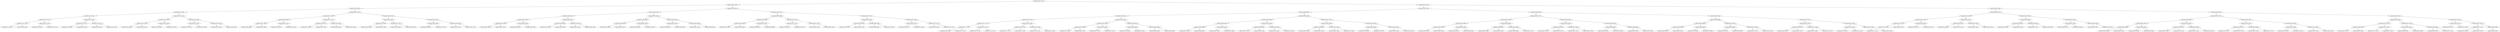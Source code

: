 digraph G{
1361243352 [label="Node{data=[4747, 4747]}"]
1361243352 -> 1580985854
1580985854 [label="Node{data=[3618, 3618]}"]
1580985854 -> 301142300
301142300 [label="Node{data=[2805, 2805]}"]
301142300 -> 2045043821
2045043821 [label="Node{data=[2243, 2243]}"]
2045043821 -> 1063682981
1063682981 [label="Node{data=[2235, 2235]}"]
1063682981 -> 1043586474
1043586474 [label="Node{data=[2161, 2161]}"]
1043586474 -> 927023233
927023233 [label="Node{data=[1224, 1224]}"]
927023233 -> 1775771016
1775771016 [label="Node{data=[1219, 1219]}"]
927023233 -> 1646842045
1646842045 [label="Node{data=[2039, 2039]}"]
1043586474 -> 1121357791
1121357791 [label="Node{data=[2233, 2233]}"]
1121357791 -> 2133756492
2133756492 [label="Node{data=[2232, 2232]}"]
1121357791 -> 1446247548
1446247548 [label="Node{data=[2234, 2234]}"]
1063682981 -> 1924821823
1924821823 [label="Node{data=[2239, 2239]}"]
1924821823 -> 82096832
82096832 [label="Node{data=[2237, 2237]}"]
82096832 -> 252912890
252912890 [label="Node{data=[2236, 2236]}"]
82096832 -> 1183512952
1183512952 [label="Node{data=[2238, 2238]}"]
1924821823 -> 1736984861
1736984861 [label="Node{data=[2241, 2241]}"]
1736984861 -> 1188795806
1188795806 [label="Node{data=[2240, 2240]}"]
1736984861 -> 1358515531
1358515531 [label="Node{data=[2242, 2242]}"]
2045043821 -> 1093218069
1093218069 [label="Node{data=[2251, 2251]}"]
1093218069 -> 1682720396
1682720396 [label="Node{data=[2247, 2247]}"]
1682720396 -> 2116110590
2116110590 [label="Node{data=[2245, 2245]}"]
2116110590 -> 1688785252
1688785252 [label="Node{data=[2244, 2244]}"]
2116110590 -> 1827740515
1827740515 [label="Node{data=[2246, 2246]}"]
1682720396 -> 1779390551
1779390551 [label="Node{data=[2249, 2249]}"]
1779390551 -> 513641296
513641296 [label="Node{data=[2248, 2248]}"]
1779390551 -> 1008486934
1008486934 [label="Node{data=[2250, 2250]}"]
1093218069 -> 1481794805
1481794805 [label="Node{data=[2364, 2364]}"]
1481794805 -> 1217348168
1217348168 [label="Node{data=[2253, 2253]}"]
1217348168 -> 976914178
976914178 [label="Node{data=[2252, 2252]}"]
1217348168 -> 1688745641
1688745641 [label="Node{data=[2336, 2336]}"]
1481794805 -> 790008581
790008581 [label="Node{data=[2428, 2428]}"]
790008581 -> 498665901
498665901 [label="Node{data=[2418, 2418]}"]
790008581 -> 1934991247
1934991247 [label="Node{data=[2804, 2804]}"]
301142300 -> 1458430514
1458430514 [label="Node{data=[2821, 2821]}"]
1458430514 -> 1308155217
1308155217 [label="Node{data=[2813, 2813]}"]
1308155217 -> 416895266
416895266 [label="Node{data=[2809, 2809]}"]
416895266 -> 1194269777
1194269777 [label="Node{data=[2807, 2807]}"]
1194269777 -> 2129304308
2129304308 [label="Node{data=[2806, 2806]}"]
1194269777 -> 1978913325
1978913325 [label="Node{data=[2808, 2808]}"]
416895266 -> 661769712
661769712 [label="Node{data=[2811, 2811]}"]
661769712 -> 411271387
411271387 [label="Node{data=[2810, 2810]}"]
661769712 -> 848598021
848598021 [label="Node{data=[2812, 2812]}"]
1308155217 -> 1495096000
1495096000 [label="Node{data=[2817, 2817]}"]
1495096000 -> 1881801310
1881801310 [label="Node{data=[2815, 2815]}"]
1881801310 -> 1949028824
1949028824 [label="Node{data=[2814, 2814]}"]
1881801310 -> 1644775396
1644775396 [label="Node{data=[2816, 2816]}"]
1495096000 -> 1366411839
1366411839 [label="Node{data=[2819, 2819]}"]
1366411839 -> 1902709437
1902709437 [label="Node{data=[2818, 2818]}"]
1366411839 -> 1533456473
1533456473 [label="Node{data=[2820, 2820]}"]
1458430514 -> 1945696950
1945696950 [label="Node{data=[2860, 2860]}"]
1945696950 -> 738715332
738715332 [label="Node{data=[2825, 2825]}"]
738715332 -> 352464155
352464155 [label="Node{data=[2823, 2823]}"]
352464155 -> 2064163738
2064163738 [label="Node{data=[2822, 2822]}"]
352464155 -> 1334954759
1334954759 [label="Node{data=[2824, 2824]}"]
738715332 -> 1546855927
1546855927 [label="Node{data=[2827, 2827]}"]
1546855927 -> 1490923935
1490923935 [label="Node{data=[2826, 2826]}"]
1546855927 -> 1727516013
1727516013 [label="Node{data=[2828, 2828]}"]
1945696950 -> 662694727
662694727 [label="Node{data=[3614, 3614]}"]
662694727 -> 1655078594
1655078594 [label="Node{data=[3590, 3590]}"]
1655078594 -> 1472358976
1472358976 [label="Node{data=[3390, 3390]}"]
1655078594 -> 252074352
252074352 [label="Node{data=[3613, 3613]}"]
662694727 -> 1467723268
1467723268 [label="Node{data=[3616, 3616]}"]
1467723268 -> 108698183
108698183 [label="Node{data=[3615, 3615]}"]
1467723268 -> 1118724258
1118724258 [label="Node{data=[3617, 3617]}"]
1580985854 -> 2136898654
2136898654 [label="Node{data=[3650, 3650]}"]
2136898654 -> 1977611839
1977611839 [label="Node{data=[3634, 3634]}"]
1977611839 -> 665182817
665182817 [label="Node{data=[3626, 3626]}"]
665182817 -> 373243207
373243207 [label="Node{data=[3622, 3622]}"]
373243207 -> 437194578
437194578 [label="Node{data=[3620, 3620]}"]
437194578 -> 275479586
275479586 [label="Node{data=[3619, 3619]}"]
437194578 -> 416625316
416625316 [label="Node{data=[3621, 3621]}"]
373243207 -> 2012213756
2012213756 [label="Node{data=[3624, 3624]}"]
2012213756 -> 360191436
360191436 [label="Node{data=[3623, 3623]}"]
2012213756 -> 1580851501
1580851501 [label="Node{data=[3625, 3625]}"]
665182817 -> 1867036764
1867036764 [label="Node{data=[3630, 3630]}"]
1867036764 -> 1730200664
1730200664 [label="Node{data=[3628, 3628]}"]
1730200664 -> 849570565
849570565 [label="Node{data=[3627, 3627]}"]
1730200664 -> 587388149
587388149 [label="Node{data=[3629, 3629]}"]
1867036764 -> 161616529
161616529 [label="Node{data=[3632, 3632]}"]
161616529 -> 1757480441
1757480441 [label="Node{data=[3631, 3631]}"]
161616529 -> 1091805351
1091805351 [label="Node{data=[3633, 3633]}"]
1977611839 -> 1946378508
1946378508 [label="Node{data=[3642, 3642]}"]
1946378508 -> 1840038791
1840038791 [label="Node{data=[3638, 3638]}"]
1840038791 -> 228785414
228785414 [label="Node{data=[3636, 3636]}"]
228785414 -> 1374188173
1374188173 [label="Node{data=[3635, 3635]}"]
228785414 -> 1049391805
1049391805 [label="Node{data=[3637, 3637]}"]
1840038791 -> 901201424
901201424 [label="Node{data=[3640, 3640]}"]
901201424 -> 803712877
803712877 [label="Node{data=[3639, 3639]}"]
901201424 -> 1032444934
1032444934 [label="Node{data=[3641, 3641]}"]
1946378508 -> 1624066192
1624066192 [label="Node{data=[3646, 3646]}"]
1624066192 -> 1820765479
1820765479 [label="Node{data=[3644, 3644]}"]
1820765479 -> 2122902301
2122902301 [label="Node{data=[3643, 3643]}"]
1820765479 -> 219308326
219308326 [label="Node{data=[3645, 3645]}"]
1624066192 -> 118567388
118567388 [label="Node{data=[3648, 3648]}"]
118567388 -> 1579633548
1579633548 [label="Node{data=[3647, 3647]}"]
118567388 -> 1741587286
1741587286 [label="Node{data=[3649, 3649]}"]
2136898654 -> 2043401688
2043401688 [label="Node{data=[3977, 3977]}"]
2043401688 -> 2010809580
2010809580 [label="Node{data=[3969, 3969]}"]
2010809580 -> 323345072
323345072 [label="Node{data=[3965, 3965]}"]
323345072 -> 143293
143293 [label="Node{data=[3652, 3652]}"]
143293 -> 666918768
666918768 [label="Node{data=[3651, 3651]}"]
143293 -> 77484672
77484672 [label="Node{data=[3653, 3653]}"]
323345072 -> 968071417
968071417 [label="Node{data=[3967, 3967]}"]
968071417 -> 685586357
685586357 [label="Node{data=[3966, 3966]}"]
968071417 -> 222545409
222545409 [label="Node{data=[3968, 3968]}"]
2010809580 -> 2076155771
2076155771 [label="Node{data=[3973, 3973]}"]
2076155771 -> 1592698021
1592698021 [label="Node{data=[3971, 3971]}"]
1592698021 -> 533676114
533676114 [label="Node{data=[3970, 3970]}"]
1592698021 -> 212856420
212856420 [label="Node{data=[3972, 3972]}"]
2076155771 -> 200080589
200080589 [label="Node{data=[3975, 3975]}"]
200080589 -> 546089625
546089625 [label="Node{data=[3974, 3974]}"]
200080589 -> 1168421642
1168421642 [label="Node{data=[3976, 3976]}"]
2043401688 -> 915126548
915126548 [label="Node{data=[4671, 4671]}"]
915126548 -> 1517101468
1517101468 [label="Node{data=[4349, 4349]}"]
1517101468 -> 535855146
535855146 [label="Node{data=[3979, 3979]}"]
535855146 -> 2133609533
2133609533 [label="Node{data=[3978, 3978]}"]
535855146 -> 335813077
335813077 [label="Node{data=[4333, 4333]}"]
1517101468 -> 668384008
668384008 [label="Node{data=[4669, 4669]}"]
668384008 -> 1010601480
1010601480 [label="Node{data=[4668, 4668]}"]
668384008 -> 560754710
560754710 [label="Node{data=[4670, 4670]}"]
915126548 -> 361897823
361897823 [label="Node{data=[4675, 4675]}"]
361897823 -> 126810142
126810142 [label="Node{data=[4673, 4673]}"]
126810142 -> 1603955241
1603955241 [label="Node{data=[4672, 4672]}"]
126810142 -> 498359564
498359564 [label="Node{data=[4674, 4674]}"]
361897823 -> 416928002
416928002 [label="Node{data=[4712, 4712]}"]
416928002 -> 1751618575
1751618575 [label="Node{data=[4676, 4676]}"]
416928002 -> 1688231944
1688231944 [label="Node{data=[4737, 4737]}"]
1361243352 -> 1531125165
1531125165 [label="Node{data=[8120, 8120]}"]
1531125165 -> 230983174
230983174 [label="Node{data=[7458, 7458]}"]
230983174 -> 1507310685
1507310685 [label="Node{data=[4886, 4886]}"]
1507310685 -> 1049638735
1049638735 [label="Node{data=[4784, 4784]}"]
1049638735 -> 2105408325
2105408325 [label="Node{data=[4776, 4776]}"]
2105408325 -> 1411425882
1411425882 [label="Node{data=[4772, 4772]}"]
1411425882 -> 821153239
821153239 [label="Node{data=[4770, 4770]}"]
821153239 -> 266649289
266649289 [label="Node{data=[4769, 4769]}"]
821153239 -> 491903907
491903907 [label="Node{data=[4771, 4771]}"]
1411425882 -> 1276292133
1276292133 [label="Node{data=[4774, 4774]}"]
1276292133 -> 1924357893
1924357893 [label="Node{data=[4773, 4773]}"]
1276292133 -> 1477158252
1477158252 [label="Node{data=[4775, 4775]}"]
2105408325 -> 1268048141
1268048141 [label="Node{data=[4780, 4780]}"]
1268048141 -> 314449886
314449886 [label="Node{data=[4778, 4778]}"]
314449886 -> 2057118203
2057118203 [label="Node{data=[4777, 4777]}"]
314449886 -> 2142817025
2142817025 [label="Node{data=[4779, 4779]}"]
1268048141 -> 331927922
331927922 [label="Node{data=[4782, 4782]}"]
331927922 -> 1902799930
1902799930 [label="Node{data=[4781, 4781]}"]
331927922 -> 1651181845
1651181845 [label="Node{data=[4783, 4783]}"]
1049638735 -> 1530017434
1530017434 [label="Node{data=[4878, 4878]}"]
1530017434 -> 245645263
245645263 [label="Node{data=[4874, 4874]}"]
245645263 -> 747477405
747477405 [label="Node{data=[4786, 4786]}"]
747477405 -> 370413240
370413240 [label="Node{data=[4785, 4785]}"]
747477405 -> 1549298694
1549298694 [label="Node{data=[4812, 4812]}"]
245645263 -> 1940744709
1940744709 [label="Node{data=[4876, 4876]}"]
1940744709 -> 858543260
858543260 [label="Node{data=[4875, 4875]}"]
1940744709 -> 100396431
100396431 [label="Node{data=[4877, 4877]}"]
1530017434 -> 450660714
450660714 [label="Node{data=[4882, 4882]}"]
450660714 -> 37303670
37303670 [label="Node{data=[4880, 4880]}"]
37303670 -> 1398802713
1398802713 [label="Node{data=[4879, 4879]}"]
37303670 -> 153948527
153948527 [label="Node{data=[4881, 4881]}"]
450660714 -> 2000969465
2000969465 [label="Node{data=[4884, 4884]}"]
2000969465 -> 1008556002
1008556002 [label="Node{data=[4883, 4883]}"]
2000969465 -> 1877391801
1877391801 [label="Node{data=[4885, 4885]}"]
1507310685 -> 237071171
237071171 [label="Node{data=[5464, 5464]}"]
237071171 -> 1531404264
1531404264 [label="Node{data=[4894, 4894]}"]
1531404264 -> 221491493
221491493 [label="Node{data=[4890, 4890]}"]
221491493 -> 1472395851
1472395851 [label="Node{data=[4888, 4888]}"]
1472395851 -> 1379727491
1379727491 [label="Node{data=[4887, 4887]}"]
1472395851 -> 870663475
870663475 [label="Node{data=[4889, 4889]}"]
221491493 -> 592408819
592408819 [label="Node{data=[4892, 4892]}"]
592408819 -> 1663030899
1663030899 [label="Node{data=[4891, 4891]}"]
592408819 -> 1456657011
1456657011 [label="Node{data=[4893, 4893]}"]
1531404264 -> 1334303047
1334303047 [label="Node{data=[5460, 5460]}"]
1334303047 -> 395833516
395833516 [label="Node{data=[5458, 5458]}"]
395833516 -> 170262627
170262627 [label="Node{data=[5457, 5457]}"]
395833516 -> 1244076574
1244076574 [label="Node{data=[5459, 5459]}"]
1334303047 -> 991670268
991670268 [label="Node{data=[5462, 5462]}"]
991670268 -> 320944803
320944803 [label="Node{data=[5461, 5461]}"]
991670268 -> 700323260
700323260 [label="Node{data=[5463, 5463]}"]
237071171 -> 1538985343
1538985343 [label="Node{data=[5837, 5837]}"]
1538985343 -> 1035550139
1035550139 [label="Node{data=[5468, 5468]}"]
1035550139 -> 668466317
668466317 [label="Node{data=[5466, 5466]}"]
668466317 -> 2115837502
2115837502 [label="Node{data=[5465, 5465]}"]
668466317 -> 2110661751
2110661751 [label="Node{data=[5467, 5467]}"]
1035550139 -> 166627984
166627984 [label="Node{data=[5479, 5479]}"]
166627984 -> 289750196
289750196 [label="Node{data=[5469, 5469]}"]
166627984 -> 129973324
129973324 [label="Node{data=[5780, 5780]}"]
1538985343 -> 199118160
199118160 [label="Node{data=[6322, 6322]}"]
199118160 -> 1989799089
1989799089 [label="Node{data=[6284, 6284]}"]
1989799089 -> 1308745290
1308745290 [label="Node{data=[5979, 5979]}"]
1989799089 -> 815978138
815978138 [label="Node{data=[6307, 6307]}"]
199118160 -> 1232058643
1232058643 [label="Node{data=[6815, 6815]}"]
1232058643 -> 1881815275
1881815275 [label="Node{data=[6790, 6790]}"]
1232058643 -> 815352618
815352618 [label="Node{data=[6823, 6823]}"]
230983174 -> 371809701
371809701 [label="Node{data=[8088, 8088]}"]
371809701 -> 574277970
574277970 [label="Node{data=[8072, 8072]}"]
574277970 -> 66470046
66470046 [label="Node{data=[8064, 8064]}"]
66470046 -> 2043452369
2043452369 [label="Node{data=[8060, 8060]}"]
2043452369 -> 634664248
634664248 [label="Node{data=[8058, 8058]}"]
634664248 -> 1364203657
1364203657 [label="Node{data=[8020, 8020]}"]
634664248 -> 1611874445
1611874445 [label="Node{data=[8059, 8059]}"]
2043452369 -> 2107395405
2107395405 [label="Node{data=[8062, 8062]}"]
2107395405 -> 2036718131
2036718131 [label="Node{data=[8061, 8061]}"]
2107395405 -> 681578950
681578950 [label="Node{data=[8063, 8063]}"]
66470046 -> 1380789111
1380789111 [label="Node{data=[8068, 8068]}"]
1380789111 -> 1302651478
1302651478 [label="Node{data=[8066, 8066]}"]
1302651478 -> 440864147
440864147 [label="Node{data=[8065, 8065]}"]
1302651478 -> 843125052
843125052 [label="Node{data=[8067, 8067]}"]
1380789111 -> 166494864
166494864 [label="Node{data=[8070, 8070]}"]
166494864 -> 1672505257
1672505257 [label="Node{data=[8069, 8069]}"]
166494864 -> 1094305241
1094305241 [label="Node{data=[8071, 8071]}"]
574277970 -> 2068575283
2068575283 [label="Node{data=[8080, 8080]}"]
2068575283 -> 383652296
383652296 [label="Node{data=[8076, 8076]}"]
383652296 -> 1983095189
1983095189 [label="Node{data=[8074, 8074]}"]
1983095189 -> 2041292167
2041292167 [label="Node{data=[8073, 8073]}"]
1983095189 -> 1575300333
1575300333 [label="Node{data=[8075, 8075]}"]
383652296 -> 1003697864
1003697864 [label="Node{data=[8078, 8078]}"]
1003697864 -> 1351030574
1351030574 [label="Node{data=[8077, 8077]}"]
1003697864 -> 1948522276
1948522276 [label="Node{data=[8079, 8079]}"]
2068575283 -> 5426953
5426953 [label="Node{data=[8084, 8084]}"]
5426953 -> 571858109
571858109 [label="Node{data=[8082, 8082]}"]
571858109 -> 1254326710
1254326710 [label="Node{data=[8081, 8081]}"]
571858109 -> 512373501
512373501 [label="Node{data=[8083, 8083]}"]
5426953 -> 137796770
137796770 [label="Node{data=[8086, 8086]}"]
137796770 -> 71977261
71977261 [label="Node{data=[8085, 8085]}"]
137796770 -> 1381152291
1381152291 [label="Node{data=[8087, 8087]}"]
371809701 -> 486566734
486566734 [label="Node{data=[8104, 8104]}"]
486566734 -> 569321408
569321408 [label="Node{data=[8096, 8096]}"]
569321408 -> 2008682993
2008682993 [label="Node{data=[8092, 8092]}"]
2008682993 -> 807289483
807289483 [label="Node{data=[8090, 8090]}"]
807289483 -> 786044381
786044381 [label="Node{data=[8089, 8089]}"]
807289483 -> 1993598689
1993598689 [label="Node{data=[8091, 8091]}"]
2008682993 -> 1371624531
1371624531 [label="Node{data=[8094, 8094]}"]
1371624531 -> 327769850
327769850 [label="Node{data=[8093, 8093]}"]
1371624531 -> 1828963755
1828963755 [label="Node{data=[8095, 8095]}"]
569321408 -> 76464644
76464644 [label="Node{data=[8100, 8100]}"]
76464644 -> 1597402378
1597402378 [label="Node{data=[8098, 8098]}"]
1597402378 -> 110200472
110200472 [label="Node{data=[8097, 8097]}"]
1597402378 -> 1976317308
1976317308 [label="Node{data=[8099, 8099]}"]
76464644 -> 119555875
119555875 [label="Node{data=[8102, 8102]}"]
119555875 -> 1796351216
1796351216 [label="Node{data=[8101, 8101]}"]
119555875 -> 1631439436
1631439436 [label="Node{data=[8103, 8103]}"]
486566734 -> 1968071874
1968071874 [label="Node{data=[8112, 8112]}"]
1968071874 -> 1884437527
1884437527 [label="Node{data=[8108, 8108]}"]
1884437527 -> 178107209
178107209 [label="Node{data=[8106, 8106]}"]
178107209 -> 100497404
100497404 [label="Node{data=[8105, 8105]}"]
178107209 -> 51604469
51604469 [label="Node{data=[8107, 8107]}"]
1884437527 -> 1656769796
1656769796 [label="Node{data=[8110, 8110]}"]
1656769796 -> 86027758
86027758 [label="Node{data=[8109, 8109]}"]
1656769796 -> 1804367905
1804367905 [label="Node{data=[8111, 8111]}"]
1968071874 -> 1943595622
1943595622 [label="Node{data=[8116, 8116]}"]
1943595622 -> 328216948
328216948 [label="Node{data=[8114, 8114]}"]
328216948 -> 333422901
333422901 [label="Node{data=[8113, 8113]}"]
328216948 -> 454729247
454729247 [label="Node{data=[8115, 8115]}"]
1943595622 -> 799399104
799399104 [label="Node{data=[8118, 8118]}"]
799399104 -> 1026311121
1026311121 [label="Node{data=[8117, 8117]}"]
799399104 -> 1393859400
1393859400 [label="Node{data=[8119, 8119]}"]
1531125165 -> 481365331
481365331 [label="Node{data=[8538, 8538]}"]
481365331 -> 494109145
494109145 [label="Node{data=[8522, 8522]}"]
494109145 -> 1109293933
1109293933 [label="Node{data=[8128, 8128]}"]
1109293933 -> 900163261
900163261 [label="Node{data=[8124, 8124]}"]
900163261 -> 560475855
560475855 [label="Node{data=[8122, 8122]}"]
560475855 -> 546578034
546578034 [label="Node{data=[8121, 8121]}"]
560475855 -> 299949086
299949086 [label="Node{data=[8123, 8123]}"]
900163261 -> 528269841
528269841 [label="Node{data=[8126, 8126]}"]
528269841 -> 2130872679
2130872679 [label="Node{data=[8125, 8125]}"]
528269841 -> 2137354107
2137354107 [label="Node{data=[8127, 8127]}"]
1109293933 -> 1752321189
1752321189 [label="Node{data=[8318, 8318]}"]
1752321189 -> 300378096
300378096 [label="Node{data=[8130, 8130]}"]
300378096 -> 2059767066
2059767066 [label="Node{data=[8129, 8129]}"]
300378096 -> 781138830
781138830 [label="Node{data=[8131, 8131]}"]
1752321189 -> 1415732638
1415732638 [label="Node{data=[8520, 8520]}"]
1415732638 -> 2115004421
2115004421 [label="Node{data=[8519, 8519]}"]
1415732638 -> 678135680
678135680 [label="Node{data=[8521, 8521]}"]
494109145 -> 2146409032
2146409032 [label="Node{data=[8530, 8530]}"]
2146409032 -> 958899846
958899846 [label="Node{data=[8526, 8526]}"]
958899846 -> 1141547495
1141547495 [label="Node{data=[8524, 8524]}"]
1141547495 -> 808020321
808020321 [label="Node{data=[8523, 8523]}"]
1141547495 -> 865573110
865573110 [label="Node{data=[8525, 8525]}"]
958899846 -> 922753940
922753940 [label="Node{data=[8528, 8528]}"]
922753940 -> 647270666
647270666 [label="Node{data=[8527, 8527]}"]
922753940 -> 1561171672
1561171672 [label="Node{data=[8529, 8529]}"]
2146409032 -> 1389557159
1389557159 [label="Node{data=[8534, 8534]}"]
1389557159 -> 1706662098
1706662098 [label="Node{data=[8532, 8532]}"]
1706662098 -> 1730632110
1730632110 [label="Node{data=[8531, 8531]}"]
1706662098 -> 1445836996
1445836996 [label="Node{data=[8533, 8533]}"]
1389557159 -> 328667243
328667243 [label="Node{data=[8536, 8536]}"]
328667243 -> 985753027
985753027 [label="Node{data=[8535, 8535]}"]
328667243 -> 1735827740
1735827740 [label="Node{data=[8537, 8537]}"]
481365331 -> 1546051246
1546051246 [label="Node{data=[9166, 9166]}"]
1546051246 -> 2006554889
2006554889 [label="Node{data=[9150, 9150]}"]
2006554889 -> 1179059524
1179059524 [label="Node{data=[8546, 8546]}"]
1179059524 -> 350958289
350958289 [label="Node{data=[8542, 8542]}"]
350958289 -> 2127715660
2127715660 [label="Node{data=[8540, 8540]}"]
2127715660 -> 1161351758
1161351758 [label="Node{data=[8539, 8539]}"]
2127715660 -> 992707208
992707208 [label="Node{data=[8541, 8541]}"]
350958289 -> 1989890694
1989890694 [label="Node{data=[8544, 8544]}"]
1989890694 -> 441407780
441407780 [label="Node{data=[8543, 8543]}"]
1989890694 -> 434520705
434520705 [label="Node{data=[8545, 8545]}"]
1179059524 -> 2118036727
2118036727 [label="Node{data=[9146, 9146]}"]
2118036727 -> 1386073812
1386073812 [label="Node{data=[9144, 9144]}"]
1386073812 -> 855321562
855321562 [label="Node{data=[8581, 8581]}"]
1386073812 -> 430085454
430085454 [label="Node{data=[9145, 9145]}"]
2118036727 -> 309382041
309382041 [label="Node{data=[9148, 9148]}"]
309382041 -> 782716013
782716013 [label="Node{data=[9147, 9147]}"]
309382041 -> 1172903832
1172903832 [label="Node{data=[9149, 9149]}"]
2006554889 -> 1215095438
1215095438 [label="Node{data=[9158, 9158]}"]
1215095438 -> 1557447705
1557447705 [label="Node{data=[9154, 9154]}"]
1557447705 -> 1208238026
1208238026 [label="Node{data=[9152, 9152]}"]
1208238026 -> 1172087941
1172087941 [label="Node{data=[9151, 9151]}"]
1208238026 -> 1787512354
1787512354 [label="Node{data=[9153, 9153]}"]
1557447705 -> 268809062
268809062 [label="Node{data=[9156, 9156]}"]
268809062 -> 2031494339
2031494339 [label="Node{data=[9155, 9155]}"]
268809062 -> 1498304488
1498304488 [label="Node{data=[9157, 9157]}"]
1215095438 -> 1774495925
1774495925 [label="Node{data=[9162, 9162]}"]
1774495925 -> 1416083560
1416083560 [label="Node{data=[9160, 9160]}"]
1416083560 -> 471842331
471842331 [label="Node{data=[9159, 9159]}"]
1416083560 -> 923108223
923108223 [label="Node{data=[9161, 9161]}"]
1774495925 -> 2076705834
2076705834 [label="Node{data=[9164, 9164]}"]
2076705834 -> 302340035
302340035 [label="Node{data=[9163, 9163]}"]
2076705834 -> 1930157310
1930157310 [label="Node{data=[9165, 9165]}"]
1546051246 -> 1745790875
1745790875 [label="Node{data=[9271, 9271]}"]
1745790875 -> 1406928868
1406928868 [label="Node{data=[9263, 9263]}"]
1406928868 -> 1801447699
1801447699 [label="Node{data=[9170, 9170]}"]
1801447699 -> 1176384682
1176384682 [label="Node{data=[9168, 9168]}"]
1176384682 -> 1538355597
1538355597 [label="Node{data=[9167, 9167]}"]
1176384682 -> 1751232056
1751232056 [label="Node{data=[9169, 9169]}"]
1801447699 -> 2086851926
2086851926 [label="Node{data=[9172, 9172]}"]
2086851926 -> 1265505556
1265505556 [label="Node{data=[9171, 9171]}"]
2086851926 -> 453196013
453196013 [label="Node{data=[9227, 9227]}"]
1406928868 -> 2130068955
2130068955 [label="Node{data=[9267, 9267]}"]
2130068955 -> 349501238
349501238 [label="Node{data=[9265, 9265]}"]
349501238 -> 791250445
791250445 [label="Node{data=[9264, 9264]}"]
349501238 -> 770643797
770643797 [label="Node{data=[9266, 9266]}"]
2130068955 -> 1635473326
1635473326 [label="Node{data=[9269, 9269]}"]
1635473326 -> 1386574320
1386574320 [label="Node{data=[9268, 9268]}"]
1635473326 -> 836738119
836738119 [label="Node{data=[9270, 9270]}"]
1745790875 -> 1692360854
1692360854 [label="Node{data=[9275, 9275]}"]
1692360854 -> 1604492676
1604492676 [label="Node{data=[9273, 9273]}"]
1604492676 -> 644959601
644959601 [label="Node{data=[9272, 9272]}"]
1604492676 -> 1795276892
1795276892 [label="Node{data=[9274, 9274]}"]
1692360854 -> 1959122554
1959122554 [label="Node{data=[9279, 9279]}"]
1959122554 -> 1069562843
1069562843 [label="Node{data=[9277, 9277]}"]
1069562843 -> 334951319
334951319 [label="Node{data=[9276, 9276]}"]
1069562843 -> 1980809877
1980809877 [label="Node{data=[9278, 9278]}"]
1959122554 -> 750566443
750566443 [label="Node{data=[9280, 9280]}"]
750566443 -> 303846532
303846532 [label="Node{data=[9281, 9281]}"]
}